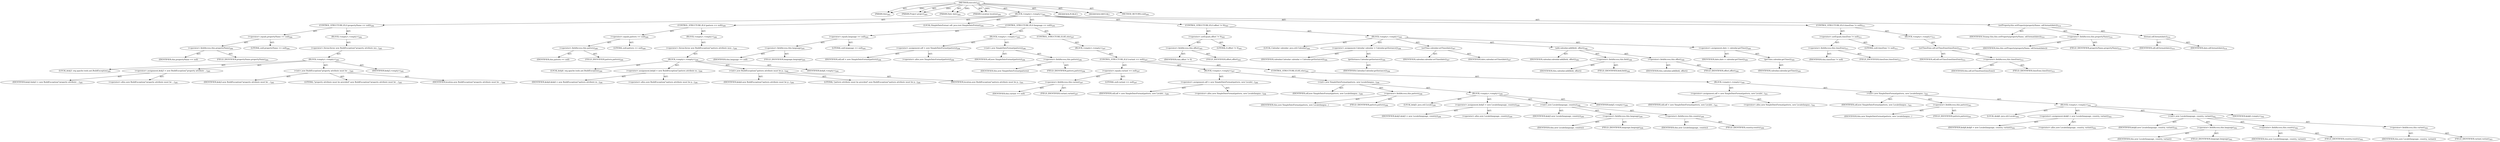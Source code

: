 digraph "execute" {  
"111669149708" [label = <(METHOD,execute)<SUB>283</SUB>> ]
"115964117000" [label = <(PARAM,this)<SUB>283</SUB>> ]
"115964117017" [label = <(PARAM,Project project)<SUB>283</SUB>> ]
"115964117018" [label = <(PARAM,Date date)<SUB>283</SUB>> ]
"115964117019" [label = <(PARAM,Location location)<SUB>283</SUB>> ]
"25769803801" [label = <(BLOCK,&lt;empty&gt;,&lt;empty&gt;)<SUB>283</SUB>> ]
"47244640266" [label = <(CONTROL_STRUCTURE,IF,if (propertyName == null))<SUB>284</SUB>> ]
"30064771176" [label = <(&lt;operator&gt;.equals,propertyName == null)<SUB>284</SUB>> ]
"30064771177" [label = <(&lt;operator&gt;.fieldAccess,this.propertyName)<SUB>284</SUB>> ]
"68719476827" [label = <(IDENTIFIER,this,propertyName == null)> ]
"55834574869" [label = <(FIELD_IDENTIFIER,propertyName,propertyName)<SUB>284</SUB>> ]
"90194313231" [label = <(LITERAL,null,propertyName == null)<SUB>284</SUB>> ]
"25769803802" [label = <(BLOCK,&lt;empty&gt;,&lt;empty&gt;)<SUB>284</SUB>> ]
"30064771178" [label = <(&lt;operator&gt;.throw,throw new BuildException(&quot;property attribute mu...)<SUB>285</SUB>> ]
"25769803803" [label = <(BLOCK,&lt;empty&gt;,&lt;empty&gt;)<SUB>285</SUB>> ]
"94489280524" [label = <(LOCAL,$obj3: org.apache.tools.ant.BuildException)<SUB>285</SUB>> ]
"30064771179" [label = <(&lt;operator&gt;.assignment,$obj3 = new BuildException(&quot;property attribute ...)<SUB>285</SUB>> ]
"68719476828" [label = <(IDENTIFIER,$obj3,$obj3 = new BuildException(&quot;property attribute ...)<SUB>285</SUB>> ]
"30064771180" [label = <(&lt;operator&gt;.alloc,new BuildException(&quot;property attribute must be ...)<SUB>285</SUB>> ]
"30064771181" [label = <(&lt;init&gt;,new BuildException(&quot;property attribute must be ...)<SUB>285</SUB>> ]
"68719476829" [label = <(IDENTIFIER,$obj3,new BuildException(&quot;property attribute must be ...)<SUB>285</SUB>> ]
"90194313232" [label = <(LITERAL,&quot;property attribute must be provided&quot;,new BuildException(&quot;property attribute must be ...)<SUB>285</SUB>> ]
"68719476830" [label = <(IDENTIFIER,location,new BuildException(&quot;property attribute must be ...)<SUB>286</SUB>> ]
"68719476831" [label = <(IDENTIFIER,$obj3,&lt;empty&gt;)<SUB>285</SUB>> ]
"47244640267" [label = <(CONTROL_STRUCTURE,IF,if (pattern == null))<SUB>289</SUB>> ]
"30064771182" [label = <(&lt;operator&gt;.equals,pattern == null)<SUB>289</SUB>> ]
"30064771183" [label = <(&lt;operator&gt;.fieldAccess,this.pattern)<SUB>289</SUB>> ]
"68719476832" [label = <(IDENTIFIER,this,pattern == null)> ]
"55834574870" [label = <(FIELD_IDENTIFIER,pattern,pattern)<SUB>289</SUB>> ]
"90194313233" [label = <(LITERAL,null,pattern == null)<SUB>289</SUB>> ]
"25769803804" [label = <(BLOCK,&lt;empty&gt;,&lt;empty&gt;)<SUB>289</SUB>> ]
"30064771184" [label = <(&lt;operator&gt;.throw,throw new BuildException(&quot;pattern attribute mus...)<SUB>290</SUB>> ]
"25769803805" [label = <(BLOCK,&lt;empty&gt;,&lt;empty&gt;)<SUB>290</SUB>> ]
"94489280525" [label = <(LOCAL,$obj4: org.apache.tools.ant.BuildException)<SUB>290</SUB>> ]
"30064771185" [label = <(&lt;operator&gt;.assignment,$obj4 = new BuildException(&quot;pattern attribute m...)<SUB>290</SUB>> ]
"68719476833" [label = <(IDENTIFIER,$obj4,$obj4 = new BuildException(&quot;pattern attribute m...)<SUB>290</SUB>> ]
"30064771186" [label = <(&lt;operator&gt;.alloc,new BuildException(&quot;pattern attribute must be p...)<SUB>290</SUB>> ]
"30064771187" [label = <(&lt;init&gt;,new BuildException(&quot;pattern attribute must be p...)<SUB>290</SUB>> ]
"68719476834" [label = <(IDENTIFIER,$obj4,new BuildException(&quot;pattern attribute must be p...)<SUB>290</SUB>> ]
"90194313234" [label = <(LITERAL,&quot;pattern attribute must be provided&quot;,new BuildException(&quot;pattern attribute must be p...)<SUB>290</SUB>> ]
"68719476835" [label = <(IDENTIFIER,location,new BuildException(&quot;pattern attribute must be p...)<SUB>291</SUB>> ]
"68719476836" [label = <(IDENTIFIER,$obj4,&lt;empty&gt;)<SUB>290</SUB>> ]
"94489280526" [label = <(LOCAL,SimpleDateFormat sdf: java.text.SimpleDateFormat)<SUB>294</SUB>> ]
"47244640268" [label = <(CONTROL_STRUCTURE,IF,if (language == null))<SUB>295</SUB>> ]
"30064771188" [label = <(&lt;operator&gt;.equals,language == null)<SUB>295</SUB>> ]
"30064771189" [label = <(&lt;operator&gt;.fieldAccess,this.language)<SUB>295</SUB>> ]
"68719476837" [label = <(IDENTIFIER,this,language == null)> ]
"55834574871" [label = <(FIELD_IDENTIFIER,language,language)<SUB>295</SUB>> ]
"90194313235" [label = <(LITERAL,null,language == null)<SUB>295</SUB>> ]
"25769803806" [label = <(BLOCK,&lt;empty&gt;,&lt;empty&gt;)<SUB>295</SUB>> ]
"30064771190" [label = <(&lt;operator&gt;.assignment,sdf = new SimpleDateFormat(pattern))<SUB>296</SUB>> ]
"68719476838" [label = <(IDENTIFIER,sdf,sdf = new SimpleDateFormat(pattern))<SUB>296</SUB>> ]
"30064771191" [label = <(&lt;operator&gt;.alloc,new SimpleDateFormat(pattern))<SUB>296</SUB>> ]
"30064771192" [label = <(&lt;init&gt;,new SimpleDateFormat(pattern))<SUB>296</SUB>> ]
"68719476839" [label = <(IDENTIFIER,sdf,new SimpleDateFormat(pattern))<SUB>296</SUB>> ]
"30064771193" [label = <(&lt;operator&gt;.fieldAccess,this.pattern)<SUB>296</SUB>> ]
"68719476840" [label = <(IDENTIFIER,this,new SimpleDateFormat(pattern))> ]
"55834574872" [label = <(FIELD_IDENTIFIER,pattern,pattern)<SUB>296</SUB>> ]
"47244640269" [label = <(CONTROL_STRUCTURE,ELSE,else)<SUB>297</SUB>> ]
"25769803807" [label = <(BLOCK,&lt;empty&gt;,&lt;empty&gt;)<SUB>297</SUB>> ]
"47244640270" [label = <(CONTROL_STRUCTURE,IF,if (variant == null))<SUB>297</SUB>> ]
"30064771194" [label = <(&lt;operator&gt;.equals,variant == null)<SUB>297</SUB>> ]
"30064771195" [label = <(&lt;operator&gt;.fieldAccess,this.variant)<SUB>297</SUB>> ]
"68719476841" [label = <(IDENTIFIER,this,variant == null)> ]
"55834574873" [label = <(FIELD_IDENTIFIER,variant,variant)<SUB>297</SUB>> ]
"90194313236" [label = <(LITERAL,null,variant == null)<SUB>297</SUB>> ]
"25769803808" [label = <(BLOCK,&lt;empty&gt;,&lt;empty&gt;)<SUB>297</SUB>> ]
"30064771196" [label = <(&lt;operator&gt;.assignment,sdf = new SimpleDateFormat(pattern, new Locale(...)<SUB>298</SUB>> ]
"68719476842" [label = <(IDENTIFIER,sdf,sdf = new SimpleDateFormat(pattern, new Locale(...)<SUB>298</SUB>> ]
"30064771197" [label = <(&lt;operator&gt;.alloc,new SimpleDateFormat(pattern, new Locale(langua...)<SUB>298</SUB>> ]
"30064771198" [label = <(&lt;init&gt;,new SimpleDateFormat(pattern, new Locale(langua...)<SUB>298</SUB>> ]
"68719476843" [label = <(IDENTIFIER,sdf,new SimpleDateFormat(pattern, new Locale(langua...)<SUB>298</SUB>> ]
"30064771199" [label = <(&lt;operator&gt;.fieldAccess,this.pattern)<SUB>298</SUB>> ]
"68719476844" [label = <(IDENTIFIER,this,new SimpleDateFormat(pattern, new Locale(langua...)> ]
"55834574874" [label = <(FIELD_IDENTIFIER,pattern,pattern)<SUB>298</SUB>> ]
"25769803809" [label = <(BLOCK,&lt;empty&gt;,&lt;empty&gt;)<SUB>299</SUB>> ]
"94489280527" [label = <(LOCAL,$obj5: java.util.Locale)<SUB>299</SUB>> ]
"30064771200" [label = <(&lt;operator&gt;.assignment,$obj5 = new Locale(language, country))<SUB>299</SUB>> ]
"68719476845" [label = <(IDENTIFIER,$obj5,$obj5 = new Locale(language, country))<SUB>299</SUB>> ]
"30064771201" [label = <(&lt;operator&gt;.alloc,new Locale(language, country))<SUB>299</SUB>> ]
"30064771202" [label = <(&lt;init&gt;,new Locale(language, country))<SUB>299</SUB>> ]
"68719476846" [label = <(IDENTIFIER,$obj5,new Locale(language, country))<SUB>299</SUB>> ]
"30064771203" [label = <(&lt;operator&gt;.fieldAccess,this.language)<SUB>299</SUB>> ]
"68719476847" [label = <(IDENTIFIER,this,new Locale(language, country))> ]
"55834574875" [label = <(FIELD_IDENTIFIER,language,language)<SUB>299</SUB>> ]
"30064771204" [label = <(&lt;operator&gt;.fieldAccess,this.country)<SUB>299</SUB>> ]
"68719476848" [label = <(IDENTIFIER,this,new Locale(language, country))> ]
"55834574876" [label = <(FIELD_IDENTIFIER,country,country)<SUB>299</SUB>> ]
"68719476849" [label = <(IDENTIFIER,$obj5,&lt;empty&gt;)<SUB>299</SUB>> ]
"47244640271" [label = <(CONTROL_STRUCTURE,ELSE,else)<SUB>300</SUB>> ]
"25769803810" [label = <(BLOCK,&lt;empty&gt;,&lt;empty&gt;)<SUB>300</SUB>> ]
"30064771205" [label = <(&lt;operator&gt;.assignment,sdf = new SimpleDateFormat(pattern, new Locale(...)<SUB>301</SUB>> ]
"68719476850" [label = <(IDENTIFIER,sdf,sdf = new SimpleDateFormat(pattern, new Locale(...)<SUB>301</SUB>> ]
"30064771206" [label = <(&lt;operator&gt;.alloc,new SimpleDateFormat(pattern, new Locale(langua...)<SUB>301</SUB>> ]
"30064771207" [label = <(&lt;init&gt;,new SimpleDateFormat(pattern, new Locale(langua...)<SUB>301</SUB>> ]
"68719476851" [label = <(IDENTIFIER,sdf,new SimpleDateFormat(pattern, new Locale(langua...)<SUB>301</SUB>> ]
"30064771208" [label = <(&lt;operator&gt;.fieldAccess,this.pattern)<SUB>301</SUB>> ]
"68719476852" [label = <(IDENTIFIER,this,new SimpleDateFormat(pattern, new Locale(langua...)> ]
"55834574877" [label = <(FIELD_IDENTIFIER,pattern,pattern)<SUB>301</SUB>> ]
"25769803811" [label = <(BLOCK,&lt;empty&gt;,&lt;empty&gt;)<SUB>302</SUB>> ]
"94489280528" [label = <(LOCAL,$obj6: java.util.Locale)<SUB>302</SUB>> ]
"30064771209" [label = <(&lt;operator&gt;.assignment,$obj6 = new Locale(language, country, variant))<SUB>302</SUB>> ]
"68719476853" [label = <(IDENTIFIER,$obj6,$obj6 = new Locale(language, country, variant))<SUB>302</SUB>> ]
"30064771210" [label = <(&lt;operator&gt;.alloc,new Locale(language, country, variant))<SUB>302</SUB>> ]
"30064771211" [label = <(&lt;init&gt;,new Locale(language, country, variant))<SUB>302</SUB>> ]
"68719476854" [label = <(IDENTIFIER,$obj6,new Locale(language, country, variant))<SUB>302</SUB>> ]
"30064771212" [label = <(&lt;operator&gt;.fieldAccess,this.language)<SUB>302</SUB>> ]
"68719476855" [label = <(IDENTIFIER,this,new Locale(language, country, variant))> ]
"55834574878" [label = <(FIELD_IDENTIFIER,language,language)<SUB>302</SUB>> ]
"30064771213" [label = <(&lt;operator&gt;.fieldAccess,this.country)<SUB>302</SUB>> ]
"68719476856" [label = <(IDENTIFIER,this,new Locale(language, country, variant))> ]
"55834574879" [label = <(FIELD_IDENTIFIER,country,country)<SUB>302</SUB>> ]
"30064771214" [label = <(&lt;operator&gt;.fieldAccess,this.variant)<SUB>303</SUB>> ]
"68719476857" [label = <(IDENTIFIER,this,new Locale(language, country, variant))> ]
"55834574880" [label = <(FIELD_IDENTIFIER,variant,variant)<SUB>303</SUB>> ]
"68719476858" [label = <(IDENTIFIER,$obj6,&lt;empty&gt;)<SUB>302</SUB>> ]
"47244640272" [label = <(CONTROL_STRUCTURE,IF,if (offset != 0))<SUB>305</SUB>> ]
"30064771215" [label = <(&lt;operator&gt;.notEquals,offset != 0)<SUB>305</SUB>> ]
"30064771216" [label = <(&lt;operator&gt;.fieldAccess,this.offset)<SUB>305</SUB>> ]
"68719476859" [label = <(IDENTIFIER,this,offset != 0)> ]
"55834574881" [label = <(FIELD_IDENTIFIER,offset,offset)<SUB>305</SUB>> ]
"90194313237" [label = <(LITERAL,0,offset != 0)<SUB>305</SUB>> ]
"25769803812" [label = <(BLOCK,&lt;empty&gt;,&lt;empty&gt;)<SUB>305</SUB>> ]
"94489280529" [label = <(LOCAL,Calendar calendar: java.util.Calendar)<SUB>306</SUB>> ]
"30064771217" [label = <(&lt;operator&gt;.assignment,Calendar calendar = Calendar.getInstance())<SUB>306</SUB>> ]
"68719476860" [label = <(IDENTIFIER,calendar,Calendar calendar = Calendar.getInstance())<SUB>306</SUB>> ]
"30064771218" [label = <(getInstance,Calendar.getInstance())<SUB>306</SUB>> ]
"68719476861" [label = <(IDENTIFIER,Calendar,Calendar.getInstance())<SUB>306</SUB>> ]
"30064771219" [label = <(setTime,calendar.setTime(date))<SUB>307</SUB>> ]
"68719476862" [label = <(IDENTIFIER,calendar,calendar.setTime(date))<SUB>307</SUB>> ]
"68719476863" [label = <(IDENTIFIER,date,calendar.setTime(date))<SUB>307</SUB>> ]
"30064771220" [label = <(add,calendar.add(field, offset))<SUB>308</SUB>> ]
"68719476864" [label = <(IDENTIFIER,calendar,calendar.add(field, offset))<SUB>308</SUB>> ]
"30064771221" [label = <(&lt;operator&gt;.fieldAccess,this.field)<SUB>308</SUB>> ]
"68719476865" [label = <(IDENTIFIER,this,calendar.add(field, offset))> ]
"55834574882" [label = <(FIELD_IDENTIFIER,field,field)<SUB>308</SUB>> ]
"30064771222" [label = <(&lt;operator&gt;.fieldAccess,this.offset)<SUB>308</SUB>> ]
"68719476866" [label = <(IDENTIFIER,this,calendar.add(field, offset))> ]
"55834574883" [label = <(FIELD_IDENTIFIER,offset,offset)<SUB>308</SUB>> ]
"30064771223" [label = <(&lt;operator&gt;.assignment,date = calendar.getTime())<SUB>309</SUB>> ]
"68719476867" [label = <(IDENTIFIER,date,date = calendar.getTime())<SUB>309</SUB>> ]
"30064771224" [label = <(getTime,calendar.getTime())<SUB>309</SUB>> ]
"68719476868" [label = <(IDENTIFIER,calendar,calendar.getTime())<SUB>309</SUB>> ]
"47244640273" [label = <(CONTROL_STRUCTURE,IF,if (timeZone != null))<SUB>311</SUB>> ]
"30064771225" [label = <(&lt;operator&gt;.notEquals,timeZone != null)<SUB>311</SUB>> ]
"30064771226" [label = <(&lt;operator&gt;.fieldAccess,this.timeZone)<SUB>311</SUB>> ]
"68719476869" [label = <(IDENTIFIER,this,timeZone != null)> ]
"55834574884" [label = <(FIELD_IDENTIFIER,timeZone,timeZone)<SUB>311</SUB>> ]
"90194313238" [label = <(LITERAL,null,timeZone != null)<SUB>311</SUB>> ]
"25769803813" [label = <(BLOCK,&lt;empty&gt;,&lt;empty&gt;)<SUB>311</SUB>> ]
"30064771227" [label = <(setTimeZone,sdf.setTimeZone(timeZone))<SUB>312</SUB>> ]
"68719476870" [label = <(IDENTIFIER,sdf,sdf.setTimeZone(timeZone))<SUB>312</SUB>> ]
"30064771228" [label = <(&lt;operator&gt;.fieldAccess,this.timeZone)<SUB>312</SUB>> ]
"68719476871" [label = <(IDENTIFIER,this,sdf.setTimeZone(timeZone))> ]
"55834574885" [label = <(FIELD_IDENTIFIER,timeZone,timeZone)<SUB>312</SUB>> ]
"30064771229" [label = <(setProperty,this.setProperty(propertyName, sdf.format(date)))<SUB>314</SUB>> ]
"68719476751" [label = <(IDENTIFIER,Tstamp.this,this.setProperty(propertyName, sdf.format(date)))<SUB>314</SUB>> ]
"30064771230" [label = <(&lt;operator&gt;.fieldAccess,this.propertyName)<SUB>314</SUB>> ]
"68719476872" [label = <(IDENTIFIER,this,this.setProperty(propertyName, sdf.format(date)))> ]
"55834574886" [label = <(FIELD_IDENTIFIER,propertyName,propertyName)<SUB>314</SUB>> ]
"30064771231" [label = <(format,sdf.format(date))<SUB>314</SUB>> ]
"68719476873" [label = <(IDENTIFIER,sdf,sdf.format(date))<SUB>314</SUB>> ]
"68719476874" [label = <(IDENTIFIER,date,sdf.format(date))<SUB>314</SUB>> ]
"133143986210" [label = <(MODIFIER,PUBLIC)> ]
"133143986211" [label = <(MODIFIER,VIRTUAL)> ]
"128849018892" [label = <(METHOD_RETURN,void)<SUB>283</SUB>> ]
  "111669149708" -> "115964117000"  [ label = "AST: "] 
  "111669149708" -> "115964117017"  [ label = "AST: "] 
  "111669149708" -> "115964117018"  [ label = "AST: "] 
  "111669149708" -> "115964117019"  [ label = "AST: "] 
  "111669149708" -> "25769803801"  [ label = "AST: "] 
  "111669149708" -> "133143986210"  [ label = "AST: "] 
  "111669149708" -> "133143986211"  [ label = "AST: "] 
  "111669149708" -> "128849018892"  [ label = "AST: "] 
  "25769803801" -> "47244640266"  [ label = "AST: "] 
  "25769803801" -> "47244640267"  [ label = "AST: "] 
  "25769803801" -> "94489280526"  [ label = "AST: "] 
  "25769803801" -> "47244640268"  [ label = "AST: "] 
  "25769803801" -> "47244640272"  [ label = "AST: "] 
  "25769803801" -> "47244640273"  [ label = "AST: "] 
  "25769803801" -> "30064771229"  [ label = "AST: "] 
  "47244640266" -> "30064771176"  [ label = "AST: "] 
  "47244640266" -> "25769803802"  [ label = "AST: "] 
  "30064771176" -> "30064771177"  [ label = "AST: "] 
  "30064771176" -> "90194313231"  [ label = "AST: "] 
  "30064771177" -> "68719476827"  [ label = "AST: "] 
  "30064771177" -> "55834574869"  [ label = "AST: "] 
  "25769803802" -> "30064771178"  [ label = "AST: "] 
  "30064771178" -> "25769803803"  [ label = "AST: "] 
  "25769803803" -> "94489280524"  [ label = "AST: "] 
  "25769803803" -> "30064771179"  [ label = "AST: "] 
  "25769803803" -> "30064771181"  [ label = "AST: "] 
  "25769803803" -> "68719476831"  [ label = "AST: "] 
  "30064771179" -> "68719476828"  [ label = "AST: "] 
  "30064771179" -> "30064771180"  [ label = "AST: "] 
  "30064771181" -> "68719476829"  [ label = "AST: "] 
  "30064771181" -> "90194313232"  [ label = "AST: "] 
  "30064771181" -> "68719476830"  [ label = "AST: "] 
  "47244640267" -> "30064771182"  [ label = "AST: "] 
  "47244640267" -> "25769803804"  [ label = "AST: "] 
  "30064771182" -> "30064771183"  [ label = "AST: "] 
  "30064771182" -> "90194313233"  [ label = "AST: "] 
  "30064771183" -> "68719476832"  [ label = "AST: "] 
  "30064771183" -> "55834574870"  [ label = "AST: "] 
  "25769803804" -> "30064771184"  [ label = "AST: "] 
  "30064771184" -> "25769803805"  [ label = "AST: "] 
  "25769803805" -> "94489280525"  [ label = "AST: "] 
  "25769803805" -> "30064771185"  [ label = "AST: "] 
  "25769803805" -> "30064771187"  [ label = "AST: "] 
  "25769803805" -> "68719476836"  [ label = "AST: "] 
  "30064771185" -> "68719476833"  [ label = "AST: "] 
  "30064771185" -> "30064771186"  [ label = "AST: "] 
  "30064771187" -> "68719476834"  [ label = "AST: "] 
  "30064771187" -> "90194313234"  [ label = "AST: "] 
  "30064771187" -> "68719476835"  [ label = "AST: "] 
  "47244640268" -> "30064771188"  [ label = "AST: "] 
  "47244640268" -> "25769803806"  [ label = "AST: "] 
  "47244640268" -> "47244640269"  [ label = "AST: "] 
  "30064771188" -> "30064771189"  [ label = "AST: "] 
  "30064771188" -> "90194313235"  [ label = "AST: "] 
  "30064771189" -> "68719476837"  [ label = "AST: "] 
  "30064771189" -> "55834574871"  [ label = "AST: "] 
  "25769803806" -> "30064771190"  [ label = "AST: "] 
  "25769803806" -> "30064771192"  [ label = "AST: "] 
  "30064771190" -> "68719476838"  [ label = "AST: "] 
  "30064771190" -> "30064771191"  [ label = "AST: "] 
  "30064771192" -> "68719476839"  [ label = "AST: "] 
  "30064771192" -> "30064771193"  [ label = "AST: "] 
  "30064771193" -> "68719476840"  [ label = "AST: "] 
  "30064771193" -> "55834574872"  [ label = "AST: "] 
  "47244640269" -> "25769803807"  [ label = "AST: "] 
  "25769803807" -> "47244640270"  [ label = "AST: "] 
  "47244640270" -> "30064771194"  [ label = "AST: "] 
  "47244640270" -> "25769803808"  [ label = "AST: "] 
  "47244640270" -> "47244640271"  [ label = "AST: "] 
  "30064771194" -> "30064771195"  [ label = "AST: "] 
  "30064771194" -> "90194313236"  [ label = "AST: "] 
  "30064771195" -> "68719476841"  [ label = "AST: "] 
  "30064771195" -> "55834574873"  [ label = "AST: "] 
  "25769803808" -> "30064771196"  [ label = "AST: "] 
  "25769803808" -> "30064771198"  [ label = "AST: "] 
  "30064771196" -> "68719476842"  [ label = "AST: "] 
  "30064771196" -> "30064771197"  [ label = "AST: "] 
  "30064771198" -> "68719476843"  [ label = "AST: "] 
  "30064771198" -> "30064771199"  [ label = "AST: "] 
  "30064771198" -> "25769803809"  [ label = "AST: "] 
  "30064771199" -> "68719476844"  [ label = "AST: "] 
  "30064771199" -> "55834574874"  [ label = "AST: "] 
  "25769803809" -> "94489280527"  [ label = "AST: "] 
  "25769803809" -> "30064771200"  [ label = "AST: "] 
  "25769803809" -> "30064771202"  [ label = "AST: "] 
  "25769803809" -> "68719476849"  [ label = "AST: "] 
  "30064771200" -> "68719476845"  [ label = "AST: "] 
  "30064771200" -> "30064771201"  [ label = "AST: "] 
  "30064771202" -> "68719476846"  [ label = "AST: "] 
  "30064771202" -> "30064771203"  [ label = "AST: "] 
  "30064771202" -> "30064771204"  [ label = "AST: "] 
  "30064771203" -> "68719476847"  [ label = "AST: "] 
  "30064771203" -> "55834574875"  [ label = "AST: "] 
  "30064771204" -> "68719476848"  [ label = "AST: "] 
  "30064771204" -> "55834574876"  [ label = "AST: "] 
  "47244640271" -> "25769803810"  [ label = "AST: "] 
  "25769803810" -> "30064771205"  [ label = "AST: "] 
  "25769803810" -> "30064771207"  [ label = "AST: "] 
  "30064771205" -> "68719476850"  [ label = "AST: "] 
  "30064771205" -> "30064771206"  [ label = "AST: "] 
  "30064771207" -> "68719476851"  [ label = "AST: "] 
  "30064771207" -> "30064771208"  [ label = "AST: "] 
  "30064771207" -> "25769803811"  [ label = "AST: "] 
  "30064771208" -> "68719476852"  [ label = "AST: "] 
  "30064771208" -> "55834574877"  [ label = "AST: "] 
  "25769803811" -> "94489280528"  [ label = "AST: "] 
  "25769803811" -> "30064771209"  [ label = "AST: "] 
  "25769803811" -> "30064771211"  [ label = "AST: "] 
  "25769803811" -> "68719476858"  [ label = "AST: "] 
  "30064771209" -> "68719476853"  [ label = "AST: "] 
  "30064771209" -> "30064771210"  [ label = "AST: "] 
  "30064771211" -> "68719476854"  [ label = "AST: "] 
  "30064771211" -> "30064771212"  [ label = "AST: "] 
  "30064771211" -> "30064771213"  [ label = "AST: "] 
  "30064771211" -> "30064771214"  [ label = "AST: "] 
  "30064771212" -> "68719476855"  [ label = "AST: "] 
  "30064771212" -> "55834574878"  [ label = "AST: "] 
  "30064771213" -> "68719476856"  [ label = "AST: "] 
  "30064771213" -> "55834574879"  [ label = "AST: "] 
  "30064771214" -> "68719476857"  [ label = "AST: "] 
  "30064771214" -> "55834574880"  [ label = "AST: "] 
  "47244640272" -> "30064771215"  [ label = "AST: "] 
  "47244640272" -> "25769803812"  [ label = "AST: "] 
  "30064771215" -> "30064771216"  [ label = "AST: "] 
  "30064771215" -> "90194313237"  [ label = "AST: "] 
  "30064771216" -> "68719476859"  [ label = "AST: "] 
  "30064771216" -> "55834574881"  [ label = "AST: "] 
  "25769803812" -> "94489280529"  [ label = "AST: "] 
  "25769803812" -> "30064771217"  [ label = "AST: "] 
  "25769803812" -> "30064771219"  [ label = "AST: "] 
  "25769803812" -> "30064771220"  [ label = "AST: "] 
  "25769803812" -> "30064771223"  [ label = "AST: "] 
  "30064771217" -> "68719476860"  [ label = "AST: "] 
  "30064771217" -> "30064771218"  [ label = "AST: "] 
  "30064771218" -> "68719476861"  [ label = "AST: "] 
  "30064771219" -> "68719476862"  [ label = "AST: "] 
  "30064771219" -> "68719476863"  [ label = "AST: "] 
  "30064771220" -> "68719476864"  [ label = "AST: "] 
  "30064771220" -> "30064771221"  [ label = "AST: "] 
  "30064771220" -> "30064771222"  [ label = "AST: "] 
  "30064771221" -> "68719476865"  [ label = "AST: "] 
  "30064771221" -> "55834574882"  [ label = "AST: "] 
  "30064771222" -> "68719476866"  [ label = "AST: "] 
  "30064771222" -> "55834574883"  [ label = "AST: "] 
  "30064771223" -> "68719476867"  [ label = "AST: "] 
  "30064771223" -> "30064771224"  [ label = "AST: "] 
  "30064771224" -> "68719476868"  [ label = "AST: "] 
  "47244640273" -> "30064771225"  [ label = "AST: "] 
  "47244640273" -> "25769803813"  [ label = "AST: "] 
  "30064771225" -> "30064771226"  [ label = "AST: "] 
  "30064771225" -> "90194313238"  [ label = "AST: "] 
  "30064771226" -> "68719476869"  [ label = "AST: "] 
  "30064771226" -> "55834574884"  [ label = "AST: "] 
  "25769803813" -> "30064771227"  [ label = "AST: "] 
  "30064771227" -> "68719476870"  [ label = "AST: "] 
  "30064771227" -> "30064771228"  [ label = "AST: "] 
  "30064771228" -> "68719476871"  [ label = "AST: "] 
  "30064771228" -> "55834574885"  [ label = "AST: "] 
  "30064771229" -> "68719476751"  [ label = "AST: "] 
  "30064771229" -> "30064771230"  [ label = "AST: "] 
  "30064771229" -> "30064771231"  [ label = "AST: "] 
  "30064771230" -> "68719476872"  [ label = "AST: "] 
  "30064771230" -> "55834574886"  [ label = "AST: "] 
  "30064771231" -> "68719476873"  [ label = "AST: "] 
  "30064771231" -> "68719476874"  [ label = "AST: "] 
  "111669149708" -> "115964117000"  [ label = "DDG: "] 
  "111669149708" -> "115964117017"  [ label = "DDG: "] 
  "111669149708" -> "115964117018"  [ label = "DDG: "] 
  "111669149708" -> "115964117019"  [ label = "DDG: "] 
}
